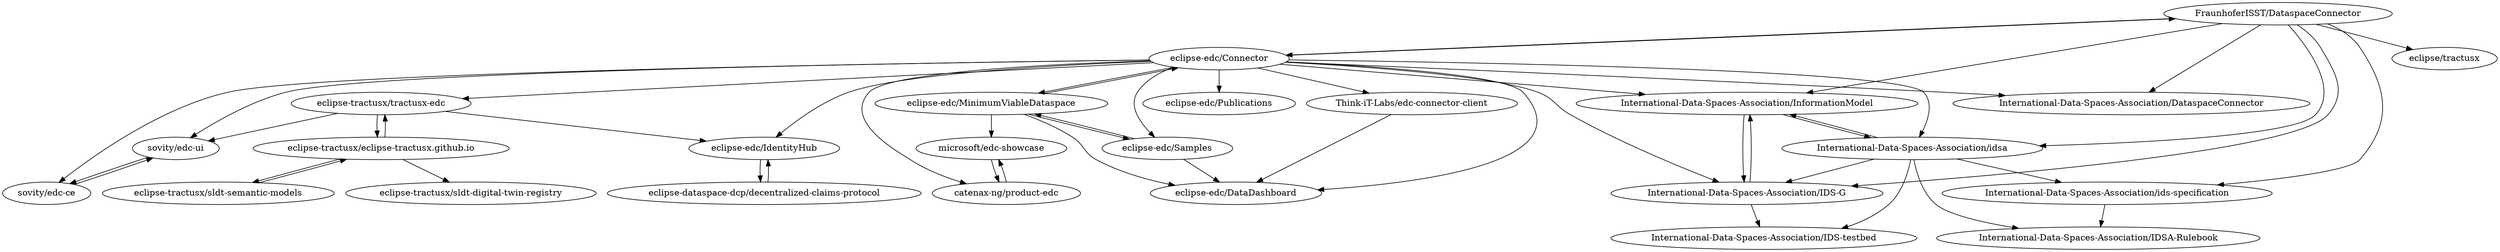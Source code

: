 digraph G {
"International-Data-Spaces-Association/InformationModel" -> "International-Data-Spaces-Association/IDS-G"
"International-Data-Spaces-Association/InformationModel" -> "International-Data-Spaces-Association/idsa"
"International-Data-Spaces-Association/idsa" -> "International-Data-Spaces-Association/IDS-G"
"International-Data-Spaces-Association/idsa" -> "International-Data-Spaces-Association/IDSA-Rulebook"
"International-Data-Spaces-Association/idsa" -> "International-Data-Spaces-Association/InformationModel"
"International-Data-Spaces-Association/idsa" -> "International-Data-Spaces-Association/ids-specification"
"International-Data-Spaces-Association/idsa" -> "International-Data-Spaces-Association/IDS-testbed"
"International-Data-Spaces-Association/IDS-G" -> "International-Data-Spaces-Association/InformationModel"
"International-Data-Spaces-Association/IDS-G" -> "International-Data-Spaces-Association/IDS-testbed"
"eclipse-edc/Connector" -> "FraunhoferISST/DataspaceConnector"
"eclipse-edc/Connector" -> "eclipse-edc/MinimumViableDataspace"
"eclipse-edc/Connector" -> "eclipse-tractusx/tractusx-edc"
"eclipse-edc/Connector" -> "eclipse-edc/Samples"
"eclipse-edc/Connector" -> "sovity/edc-ce"
"eclipse-edc/Connector" -> "catenax-ng/product-edc"
"eclipse-edc/Connector" -> "International-Data-Spaces-Association/DataspaceConnector"
"eclipse-edc/Connector" -> "eclipse-edc/IdentityHub"
"eclipse-edc/Connector" -> "International-Data-Spaces-Association/idsa"
"eclipse-edc/Connector" -> "sovity/edc-ui"
"eclipse-edc/Connector" -> "International-Data-Spaces-Association/IDS-G"
"eclipse-edc/Connector" -> "eclipse-edc/DataDashboard"
"eclipse-edc/Connector" -> "eclipse-edc/Publications"
"eclipse-edc/Connector" -> "Think-iT-Labs/edc-connector-client"
"eclipse-edc/Connector" -> "International-Data-Spaces-Association/InformationModel"
"FraunhoferISST/DataspaceConnector" -> "eclipse-edc/Connector"
"FraunhoferISST/DataspaceConnector" -> "eclipse/tractusx"
"FraunhoferISST/DataspaceConnector" -> "International-Data-Spaces-Association/InformationModel"
"FraunhoferISST/DataspaceConnector" -> "International-Data-Spaces-Association/ids-specification"
"FraunhoferISST/DataspaceConnector" -> "International-Data-Spaces-Association/DataspaceConnector"
"FraunhoferISST/DataspaceConnector" -> "International-Data-Spaces-Association/idsa"
"FraunhoferISST/DataspaceConnector" -> "International-Data-Spaces-Association/IDS-G"
"catenax-ng/product-edc" -> "microsoft/edc-showcase"
"microsoft/edc-showcase" -> "catenax-ng/product-edc"
"eclipse-edc/MinimumViableDataspace" -> "eclipse-edc/DataDashboard"
"eclipse-edc/MinimumViableDataspace" -> "eclipse-edc/Samples"
"eclipse-edc/MinimumViableDataspace" -> "eclipse-edc/Connector"
"eclipse-edc/MinimumViableDataspace" -> "microsoft/edc-showcase"
"eclipse-edc/IdentityHub" -> "eclipse-dataspace-dcp/decentralized-claims-protocol"
"International-Data-Spaces-Association/ids-specification" -> "International-Data-Spaces-Association/IDSA-Rulebook"
"sovity/edc-ce" -> "sovity/edc-ui"
"eclipse-edc/Samples" -> "eclipse-edc/DataDashboard"
"eclipse-edc/Samples" -> "eclipse-edc/MinimumViableDataspace"
"sovity/edc-ui" -> "sovity/edc-ce"
"eclipse-tractusx/tractusx-edc" -> "eclipse-tractusx/eclipse-tractusx.github.io"
"eclipse-tractusx/tractusx-edc" -> "eclipse-edc/IdentityHub"
"eclipse-tractusx/tractusx-edc" -> "sovity/edc-ui"
"Think-iT-Labs/edc-connector-client" -> "eclipse-edc/DataDashboard"
"eclipse-tractusx/sldt-semantic-models" -> "eclipse-tractusx/eclipse-tractusx.github.io"
"eclipse-tractusx/eclipse-tractusx.github.io" -> "eclipse-tractusx/sldt-semantic-models"
"eclipse-tractusx/eclipse-tractusx.github.io" -> "eclipse-tractusx/tractusx-edc"
"eclipse-tractusx/eclipse-tractusx.github.io" -> "eclipse-tractusx/sldt-digital-twin-registry"
"eclipse-dataspace-dcp/decentralized-claims-protocol" -> "eclipse-edc/IdentityHub"
"International-Data-Spaces-Association/InformationModel" ["l"="1.513,46.252"]
"International-Data-Spaces-Association/IDS-G" ["l"="1.517,46.242"]
"International-Data-Spaces-Association/idsa" ["l"="1.496,46.243"]
"International-Data-Spaces-Association/IDSA-Rulebook" ["l"="1.473,46.235"]
"International-Data-Spaces-Association/ids-specification" ["l"="1.473,46.248"]
"International-Data-Spaces-Association/IDS-testbed" ["l"="1.506,46.227"]
"eclipse-edc/Connector" ["l"="1.53,46.27"]
"FraunhoferISST/DataspaceConnector" ["l"="1.498,46.26"]
"eclipse-edc/MinimumViableDataspace" ["l"="1.517,46.292"]
"eclipse-tractusx/tractusx-edc" ["l"="1.575,46.26"]
"eclipse-edc/Samples" ["l"="1.5,46.287"]
"sovity/edc-ce" ["l"="1.567,46.283"]
"catenax-ng/product-edc" ["l"="1.537,46.296"]
"International-Data-Spaces-Association/DataspaceConnector" ["l"="1.531,46.253"]
"eclipse-edc/IdentityHub" ["l"="1.557,46.252"]
"sovity/edc-ui" ["l"="1.561,46.271"]
"eclipse-edc/DataDashboard" ["l"="1.513,46.281"]
"eclipse-edc/Publications" ["l"="1.548,46.282"]
"Think-iT-Labs/edc-connector-client" ["l"="1.531,46.285"]
"eclipse/tractusx" ["l"="1.47,46.268"]
"microsoft/edc-showcase" ["l"="1.527,46.307"]
"eclipse-dataspace-dcp/decentralized-claims-protocol" ["l"="1.567,46.239"]
"eclipse-tractusx/eclipse-tractusx.github.io" ["l"="1.602,46.256"]
"eclipse-tractusx/sldt-semantic-models" ["l"="1.619,46.247"]
"eclipse-tractusx/sldt-digital-twin-registry" ["l"="1.623,46.264"]
}
